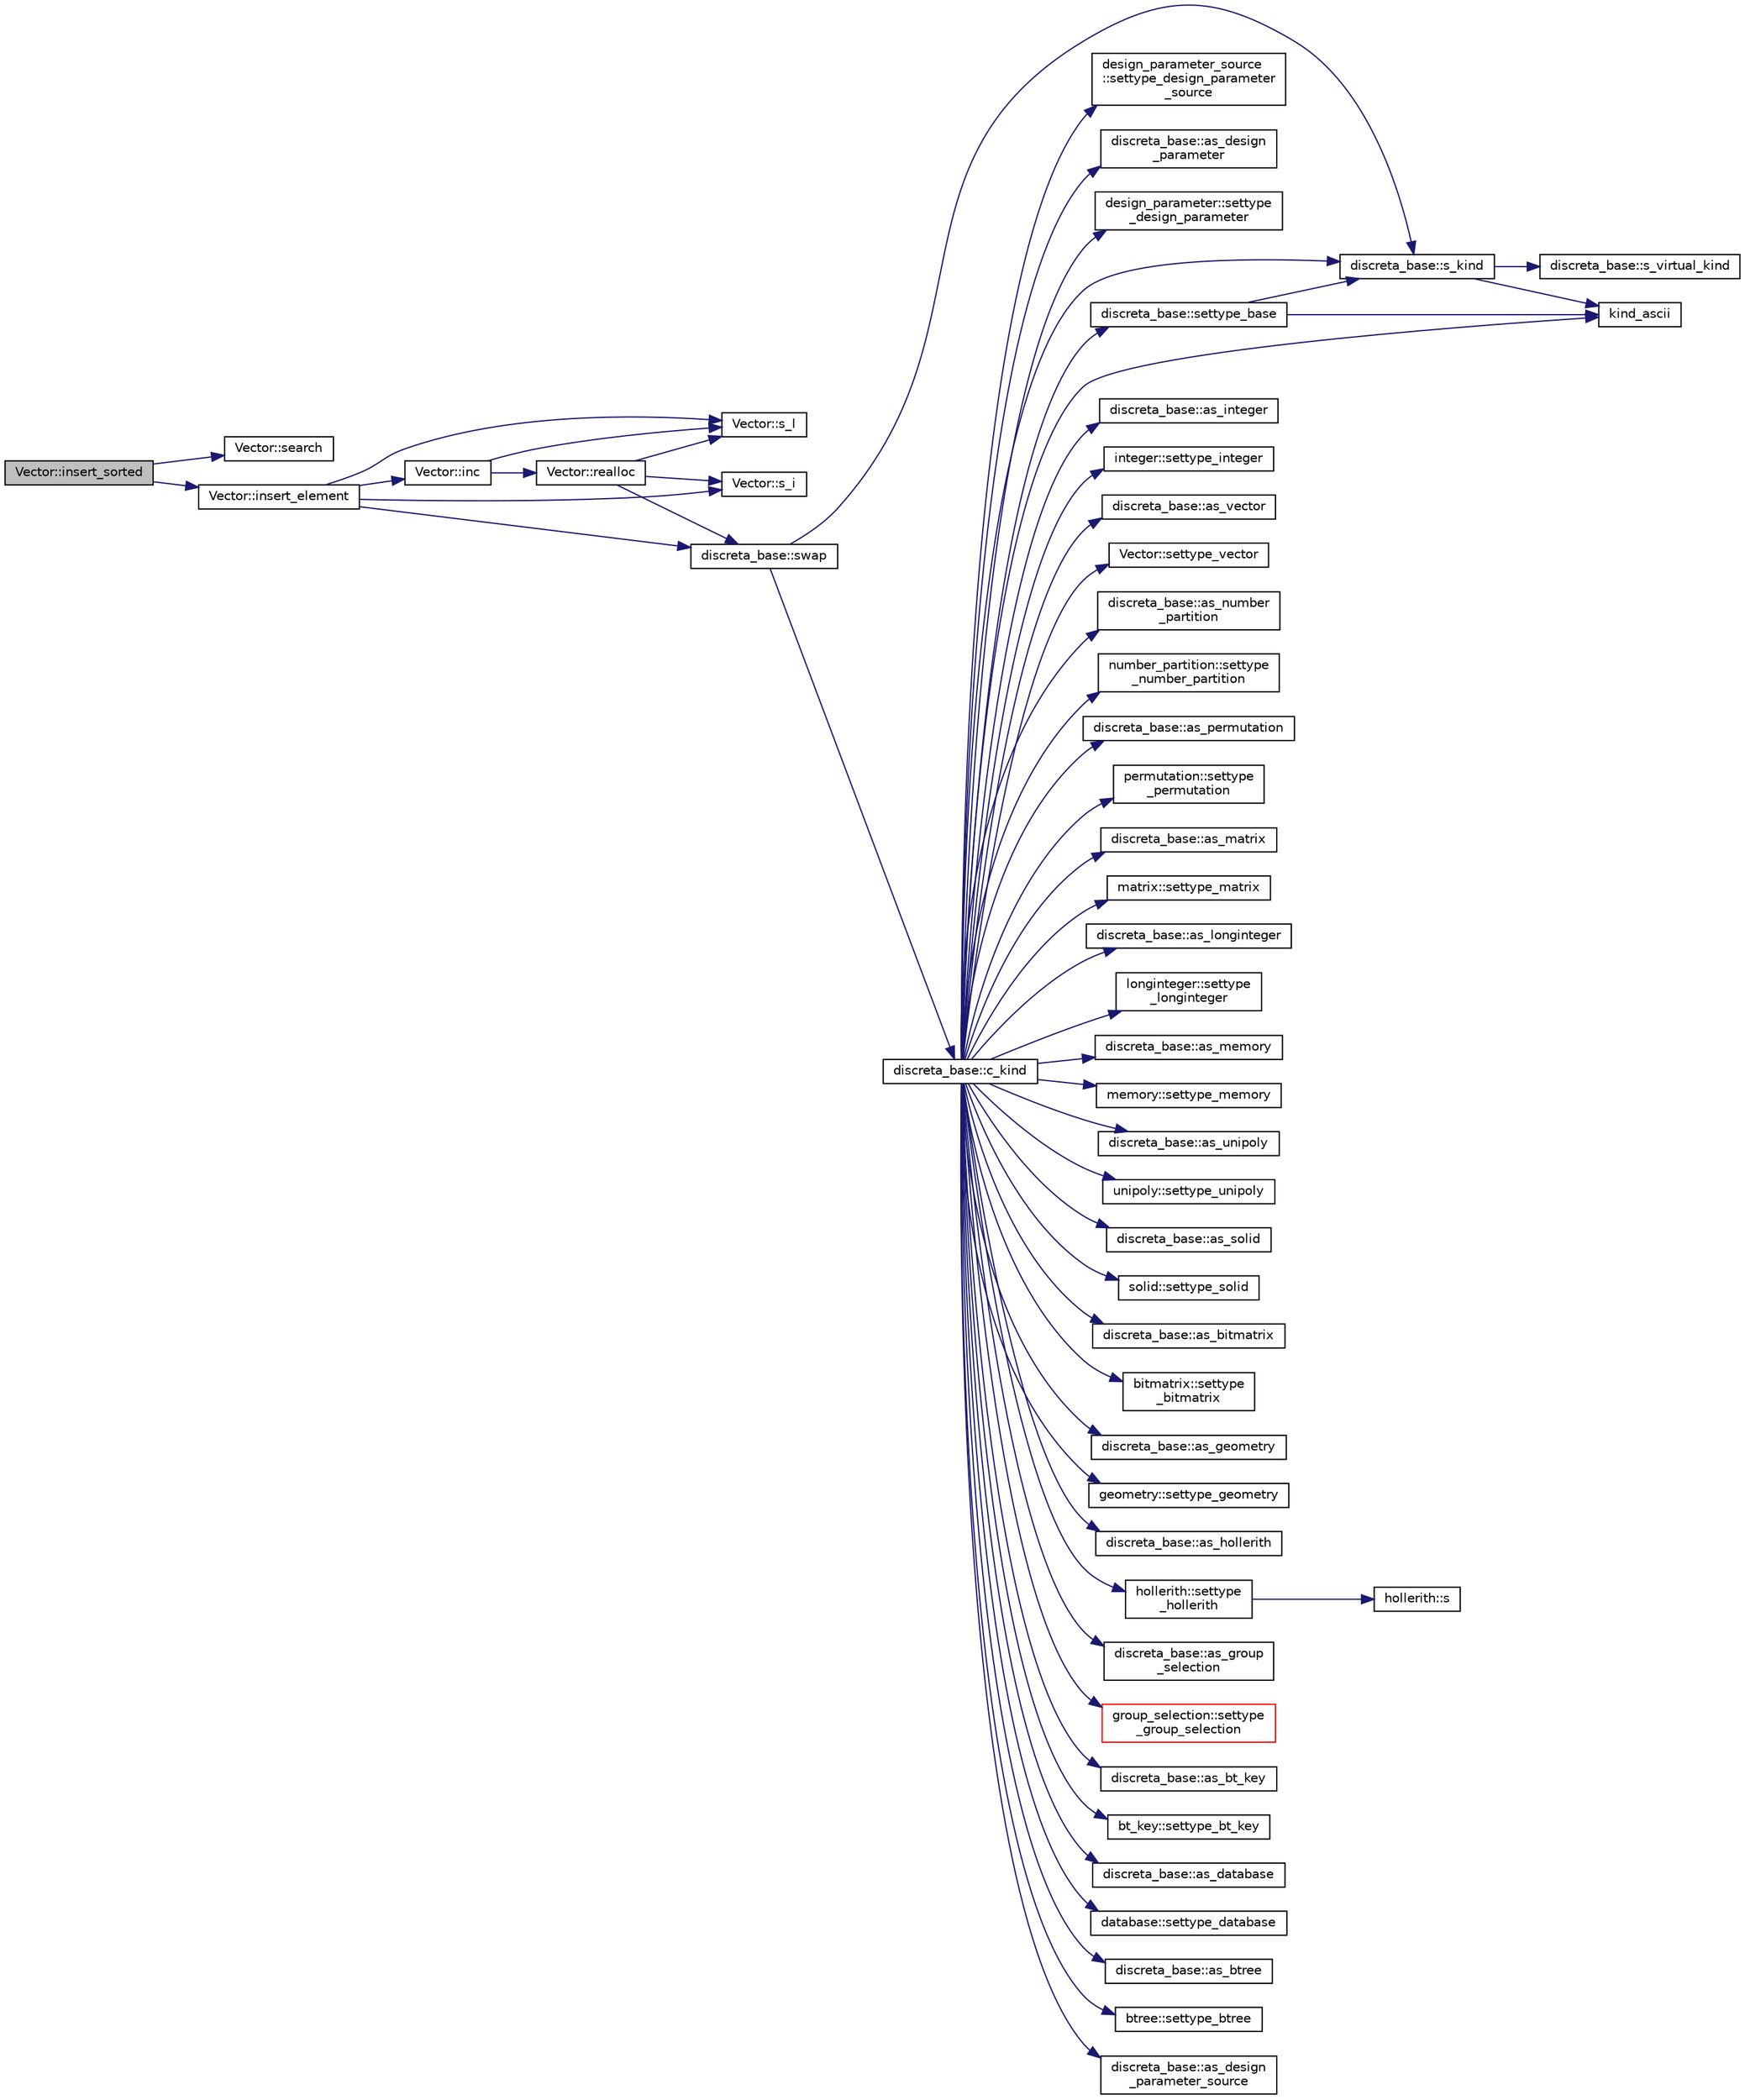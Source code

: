 digraph "Vector::insert_sorted"
{
  edge [fontname="Helvetica",fontsize="10",labelfontname="Helvetica",labelfontsize="10"];
  node [fontname="Helvetica",fontsize="10",shape=record];
  rankdir="LR";
  Node2368 [label="Vector::insert_sorted",height=0.2,width=0.4,color="black", fillcolor="grey75", style="filled", fontcolor="black"];
  Node2368 -> Node2369 [color="midnightblue",fontsize="10",style="solid",fontname="Helvetica"];
  Node2369 [label="Vector::search",height=0.2,width=0.4,color="black", fillcolor="white", style="filled",URL="$d5/db2/class_vector.html#a0b2bba0162e65dffa24b4e4660bfd4e2"];
  Node2368 -> Node2370 [color="midnightblue",fontsize="10",style="solid",fontname="Helvetica"];
  Node2370 [label="Vector::insert_element",height=0.2,width=0.4,color="black", fillcolor="white", style="filled",URL="$d5/db2/class_vector.html#ad9e492806e8a030fef5ce8fbad81fdd8"];
  Node2370 -> Node2371 [color="midnightblue",fontsize="10",style="solid",fontname="Helvetica"];
  Node2371 [label="Vector::s_l",height=0.2,width=0.4,color="black", fillcolor="white", style="filled",URL="$d5/db2/class_vector.html#ad2dc082288f858d22a528832289e0704"];
  Node2370 -> Node2372 [color="midnightblue",fontsize="10",style="solid",fontname="Helvetica"];
  Node2372 [label="Vector::inc",height=0.2,width=0.4,color="black", fillcolor="white", style="filled",URL="$d5/db2/class_vector.html#a5f6fe0531bc3d9829becd8503e4156a3"];
  Node2372 -> Node2373 [color="midnightblue",fontsize="10",style="solid",fontname="Helvetica"];
  Node2373 [label="Vector::realloc",height=0.2,width=0.4,color="black", fillcolor="white", style="filled",URL="$d5/db2/class_vector.html#a00aff28a4a7cacc8c5aaf44b6f3fb3a5"];
  Node2373 -> Node2371 [color="midnightblue",fontsize="10",style="solid",fontname="Helvetica"];
  Node2373 -> Node2374 [color="midnightblue",fontsize="10",style="solid",fontname="Helvetica"];
  Node2374 [label="Vector::s_i",height=0.2,width=0.4,color="black", fillcolor="white", style="filled",URL="$d5/db2/class_vector.html#a1c4fe1752523df8119f70dd550244871"];
  Node2373 -> Node2375 [color="midnightblue",fontsize="10",style="solid",fontname="Helvetica"];
  Node2375 [label="discreta_base::swap",height=0.2,width=0.4,color="black", fillcolor="white", style="filled",URL="$d7/d71/classdiscreta__base.html#a2e8acbb9d3476675dac5b6a583b0293e"];
  Node2375 -> Node2376 [color="midnightblue",fontsize="10",style="solid",fontname="Helvetica"];
  Node2376 [label="discreta_base::s_kind",height=0.2,width=0.4,color="black", fillcolor="white", style="filled",URL="$d7/d71/classdiscreta__base.html#a8a830025c74adbbc3362418a7c2ba157"];
  Node2376 -> Node2377 [color="midnightblue",fontsize="10",style="solid",fontname="Helvetica"];
  Node2377 [label="discreta_base::s_virtual_kind",height=0.2,width=0.4,color="black", fillcolor="white", style="filled",URL="$d7/d71/classdiscreta__base.html#a52778a6d6943a468be083d0785d418fb"];
  Node2376 -> Node2378 [color="midnightblue",fontsize="10",style="solid",fontname="Helvetica"];
  Node2378 [label="kind_ascii",height=0.2,width=0.4,color="black", fillcolor="white", style="filled",URL="$d9/d60/discreta_8h.html#ad0ce825a9f29bc6cec27e1b64cfe27bf"];
  Node2375 -> Node2379 [color="midnightblue",fontsize="10",style="solid",fontname="Helvetica"];
  Node2379 [label="discreta_base::c_kind",height=0.2,width=0.4,color="black", fillcolor="white", style="filled",URL="$d7/d71/classdiscreta__base.html#adc2ff61589c2d083688e7a43f333cb62"];
  Node2379 -> Node2380 [color="midnightblue",fontsize="10",style="solid",fontname="Helvetica"];
  Node2380 [label="discreta_base::settype_base",height=0.2,width=0.4,color="black", fillcolor="white", style="filled",URL="$d7/d71/classdiscreta__base.html#a4f42899a89447d1c3993ea07c38f8ad4"];
  Node2380 -> Node2376 [color="midnightblue",fontsize="10",style="solid",fontname="Helvetica"];
  Node2380 -> Node2378 [color="midnightblue",fontsize="10",style="solid",fontname="Helvetica"];
  Node2379 -> Node2381 [color="midnightblue",fontsize="10",style="solid",fontname="Helvetica"];
  Node2381 [label="discreta_base::as_integer",height=0.2,width=0.4,color="black", fillcolor="white", style="filled",URL="$d7/d71/classdiscreta__base.html#a00d7691eaf874fd283d942692fe8dd26"];
  Node2379 -> Node2382 [color="midnightblue",fontsize="10",style="solid",fontname="Helvetica"];
  Node2382 [label="integer::settype_integer",height=0.2,width=0.4,color="black", fillcolor="white", style="filled",URL="$d0/de5/classinteger.html#a6265c65ef311229acd513d748faba796"];
  Node2379 -> Node2383 [color="midnightblue",fontsize="10",style="solid",fontname="Helvetica"];
  Node2383 [label="discreta_base::as_vector",height=0.2,width=0.4,color="black", fillcolor="white", style="filled",URL="$d7/d71/classdiscreta__base.html#a7bdd6cae39c380b128ee9e17e42cf020"];
  Node2379 -> Node2384 [color="midnightblue",fontsize="10",style="solid",fontname="Helvetica"];
  Node2384 [label="Vector::settype_vector",height=0.2,width=0.4,color="black", fillcolor="white", style="filled",URL="$d5/db2/class_vector.html#a34e0d00b18c051f23904a8429fa6c8b4"];
  Node2379 -> Node2385 [color="midnightblue",fontsize="10",style="solid",fontname="Helvetica"];
  Node2385 [label="discreta_base::as_number\l_partition",height=0.2,width=0.4,color="black", fillcolor="white", style="filled",URL="$d7/d71/classdiscreta__base.html#a307aa09de0e925d46697707968ffab00"];
  Node2379 -> Node2386 [color="midnightblue",fontsize="10",style="solid",fontname="Helvetica"];
  Node2386 [label="number_partition::settype\l_number_partition",height=0.2,width=0.4,color="black", fillcolor="white", style="filled",URL="$df/d50/classnumber__partition.html#a3aaec1b557758f643ffc8555bbc358be"];
  Node2379 -> Node2387 [color="midnightblue",fontsize="10",style="solid",fontname="Helvetica"];
  Node2387 [label="discreta_base::as_permutation",height=0.2,width=0.4,color="black", fillcolor="white", style="filled",URL="$d7/d71/classdiscreta__base.html#aa4e72f36a82984239b12ae831e131098"];
  Node2379 -> Node2388 [color="midnightblue",fontsize="10",style="solid",fontname="Helvetica"];
  Node2388 [label="permutation::settype\l_permutation",height=0.2,width=0.4,color="black", fillcolor="white", style="filled",URL="$d0/d08/classpermutation.html#af1eea29f86195cede9562e444664c28c"];
  Node2379 -> Node2389 [color="midnightblue",fontsize="10",style="solid",fontname="Helvetica"];
  Node2389 [label="discreta_base::as_matrix",height=0.2,width=0.4,color="black", fillcolor="white", style="filled",URL="$d7/d71/classdiscreta__base.html#ae4d7f56d917a4707b838fbffde6467ff"];
  Node2379 -> Node2390 [color="midnightblue",fontsize="10",style="solid",fontname="Helvetica"];
  Node2390 [label="matrix::settype_matrix",height=0.2,width=0.4,color="black", fillcolor="white", style="filled",URL="$d1/d8d/classmatrix.html#a1780283a64a789e4084d792683d276bb"];
  Node2379 -> Node2391 [color="midnightblue",fontsize="10",style="solid",fontname="Helvetica"];
  Node2391 [label="discreta_base::as_longinteger",height=0.2,width=0.4,color="black", fillcolor="white", style="filled",URL="$d7/d71/classdiscreta__base.html#a20a094639eb711b10c8694c51937f7cd"];
  Node2379 -> Node2392 [color="midnightblue",fontsize="10",style="solid",fontname="Helvetica"];
  Node2392 [label="longinteger::settype\l_longinteger",height=0.2,width=0.4,color="black", fillcolor="white", style="filled",URL="$d3/d71/classlonginteger.html#ae5f811ece8df31b9ff114368a18e1dc5"];
  Node2379 -> Node2393 [color="midnightblue",fontsize="10",style="solid",fontname="Helvetica"];
  Node2393 [label="discreta_base::as_memory",height=0.2,width=0.4,color="black", fillcolor="white", style="filled",URL="$d7/d71/classdiscreta__base.html#ad94b2d7dce0cd4fa22db57f6e79c4bd2"];
  Node2379 -> Node2394 [color="midnightblue",fontsize="10",style="solid",fontname="Helvetica"];
  Node2394 [label="memory::settype_memory",height=0.2,width=0.4,color="black", fillcolor="white", style="filled",URL="$d8/d99/classmemory.html#a33aae277f9b8fe36b02e9d5da895451b"];
  Node2379 -> Node2395 [color="midnightblue",fontsize="10",style="solid",fontname="Helvetica"];
  Node2395 [label="discreta_base::as_unipoly",height=0.2,width=0.4,color="black", fillcolor="white", style="filled",URL="$d7/d71/classdiscreta__base.html#ad50d8027f039fe5c2478cddb243adc9d"];
  Node2379 -> Node2396 [color="midnightblue",fontsize="10",style="solid",fontname="Helvetica"];
  Node2396 [label="unipoly::settype_unipoly",height=0.2,width=0.4,color="black", fillcolor="white", style="filled",URL="$d1/d89/classunipoly.html#a8db854fcc85c5e1150b1f1b1c005c95b"];
  Node2379 -> Node2397 [color="midnightblue",fontsize="10",style="solid",fontname="Helvetica"];
  Node2397 [label="discreta_base::as_solid",height=0.2,width=0.4,color="black", fillcolor="white", style="filled",URL="$d7/d71/classdiscreta__base.html#a1fc5f2b85ec97ab0a69dd64903c970a5"];
  Node2379 -> Node2398 [color="midnightblue",fontsize="10",style="solid",fontname="Helvetica"];
  Node2398 [label="solid::settype_solid",height=0.2,width=0.4,color="black", fillcolor="white", style="filled",URL="$d8/def/classsolid.html#a775bd4821f75a8aee4ea3d4335ff90e0"];
  Node2379 -> Node2399 [color="midnightblue",fontsize="10",style="solid",fontname="Helvetica"];
  Node2399 [label="discreta_base::as_bitmatrix",height=0.2,width=0.4,color="black", fillcolor="white", style="filled",URL="$d7/d71/classdiscreta__base.html#a071ad54ea8ef6c9d1d15f532e5a76df6"];
  Node2379 -> Node2400 [color="midnightblue",fontsize="10",style="solid",fontname="Helvetica"];
  Node2400 [label="bitmatrix::settype\l_bitmatrix",height=0.2,width=0.4,color="black", fillcolor="white", style="filled",URL="$de/dc8/classbitmatrix.html#acb571d947f9526665ebbdc0ce3e2a973"];
  Node2379 -> Node2401 [color="midnightblue",fontsize="10",style="solid",fontname="Helvetica"];
  Node2401 [label="discreta_base::as_geometry",height=0.2,width=0.4,color="black", fillcolor="white", style="filled",URL="$d7/d71/classdiscreta__base.html#a38fc7b4cdd830703e9d87354b79bc5c8"];
  Node2379 -> Node2402 [color="midnightblue",fontsize="10",style="solid",fontname="Helvetica"];
  Node2402 [label="geometry::settype_geometry",height=0.2,width=0.4,color="black", fillcolor="white", style="filled",URL="$da/d44/classgeometry.html#ab4a336baba6a3f56f5ffa053a5be5ba7"];
  Node2379 -> Node2403 [color="midnightblue",fontsize="10",style="solid",fontname="Helvetica"];
  Node2403 [label="discreta_base::as_hollerith",height=0.2,width=0.4,color="black", fillcolor="white", style="filled",URL="$d7/d71/classdiscreta__base.html#a3e66f82711f314710107e2f29e589690"];
  Node2379 -> Node2404 [color="midnightblue",fontsize="10",style="solid",fontname="Helvetica"];
  Node2404 [label="hollerith::settype\l_hollerith",height=0.2,width=0.4,color="black", fillcolor="white", style="filled",URL="$d8/d99/classhollerith.html#a23bbd4acfc88a0e90f1245f243f51f76"];
  Node2404 -> Node2405 [color="midnightblue",fontsize="10",style="solid",fontname="Helvetica"];
  Node2405 [label="hollerith::s",height=0.2,width=0.4,color="black", fillcolor="white", style="filled",URL="$d8/d99/classhollerith.html#af61fce2d06f211b25fe3838e4dfee77a"];
  Node2379 -> Node2406 [color="midnightblue",fontsize="10",style="solid",fontname="Helvetica"];
  Node2406 [label="discreta_base::as_group\l_selection",height=0.2,width=0.4,color="black", fillcolor="white", style="filled",URL="$d7/d71/classdiscreta__base.html#aae1bac4883c567718bef9fb610abbdc8"];
  Node2379 -> Node2407 [color="midnightblue",fontsize="10",style="solid",fontname="Helvetica"];
  Node2407 [label="group_selection::settype\l_group_selection",height=0.2,width=0.4,color="red", fillcolor="white", style="filled",URL="$d6/db0/classgroup__selection.html#a015ed73b7b8d784bedd4d11ac1fc0ec1"];
  Node2379 -> Node2409 [color="midnightblue",fontsize="10",style="solid",fontname="Helvetica"];
  Node2409 [label="discreta_base::as_bt_key",height=0.2,width=0.4,color="black", fillcolor="white", style="filled",URL="$d7/d71/classdiscreta__base.html#a2734c6e08dca17cf6588bd5064ec1b9f"];
  Node2379 -> Node2410 [color="midnightblue",fontsize="10",style="solid",fontname="Helvetica"];
  Node2410 [label="bt_key::settype_bt_key",height=0.2,width=0.4,color="black", fillcolor="white", style="filled",URL="$d1/de5/classbt__key.html#a352bb10beb7c789d8d29373035824800"];
  Node2379 -> Node2411 [color="midnightblue",fontsize="10",style="solid",fontname="Helvetica"];
  Node2411 [label="discreta_base::as_database",height=0.2,width=0.4,color="black", fillcolor="white", style="filled",URL="$d7/d71/classdiscreta__base.html#ab055d39d58210a2b03ba3d33703b09a9"];
  Node2379 -> Node2412 [color="midnightblue",fontsize="10",style="solid",fontname="Helvetica"];
  Node2412 [label="database::settype_database",height=0.2,width=0.4,color="black", fillcolor="white", style="filled",URL="$db/d72/classdatabase.html#a014639aa001462e480eb1f3984839b72"];
  Node2379 -> Node2413 [color="midnightblue",fontsize="10",style="solid",fontname="Helvetica"];
  Node2413 [label="discreta_base::as_btree",height=0.2,width=0.4,color="black", fillcolor="white", style="filled",URL="$d7/d71/classdiscreta__base.html#a78e76674cef2ec113c17989c11288778"];
  Node2379 -> Node2414 [color="midnightblue",fontsize="10",style="solid",fontname="Helvetica"];
  Node2414 [label="btree::settype_btree",height=0.2,width=0.4,color="black", fillcolor="white", style="filled",URL="$dd/db0/classbtree.html#a5a1b9773c848908a6050cc733d2d9780"];
  Node2379 -> Node2415 [color="midnightblue",fontsize="10",style="solid",fontname="Helvetica"];
  Node2415 [label="discreta_base::as_design\l_parameter_source",height=0.2,width=0.4,color="black", fillcolor="white", style="filled",URL="$d7/d71/classdiscreta__base.html#a59cbf837c6582ded5bc586265d13d81a"];
  Node2379 -> Node2416 [color="midnightblue",fontsize="10",style="solid",fontname="Helvetica"];
  Node2416 [label="design_parameter_source\l::settype_design_parameter\l_source",height=0.2,width=0.4,color="black", fillcolor="white", style="filled",URL="$df/d4b/classdesign__parameter__source.html#a3af3b851df87bd1661fb9c9ce18822c8"];
  Node2379 -> Node2417 [color="midnightblue",fontsize="10",style="solid",fontname="Helvetica"];
  Node2417 [label="discreta_base::as_design\l_parameter",height=0.2,width=0.4,color="black", fillcolor="white", style="filled",URL="$d7/d71/classdiscreta__base.html#aab24ff38ea1c5471ab3de42e014d0f2a"];
  Node2379 -> Node2418 [color="midnightblue",fontsize="10",style="solid",fontname="Helvetica"];
  Node2418 [label="design_parameter::settype\l_design_parameter",height=0.2,width=0.4,color="black", fillcolor="white", style="filled",URL="$da/d94/classdesign__parameter.html#a8b19d277f2b7d09c2531a527dfc0359e"];
  Node2379 -> Node2378 [color="midnightblue",fontsize="10",style="solid",fontname="Helvetica"];
  Node2379 -> Node2376 [color="midnightblue",fontsize="10",style="solid",fontname="Helvetica"];
  Node2372 -> Node2371 [color="midnightblue",fontsize="10",style="solid",fontname="Helvetica"];
  Node2370 -> Node2374 [color="midnightblue",fontsize="10",style="solid",fontname="Helvetica"];
  Node2370 -> Node2375 [color="midnightblue",fontsize="10",style="solid",fontname="Helvetica"];
}
